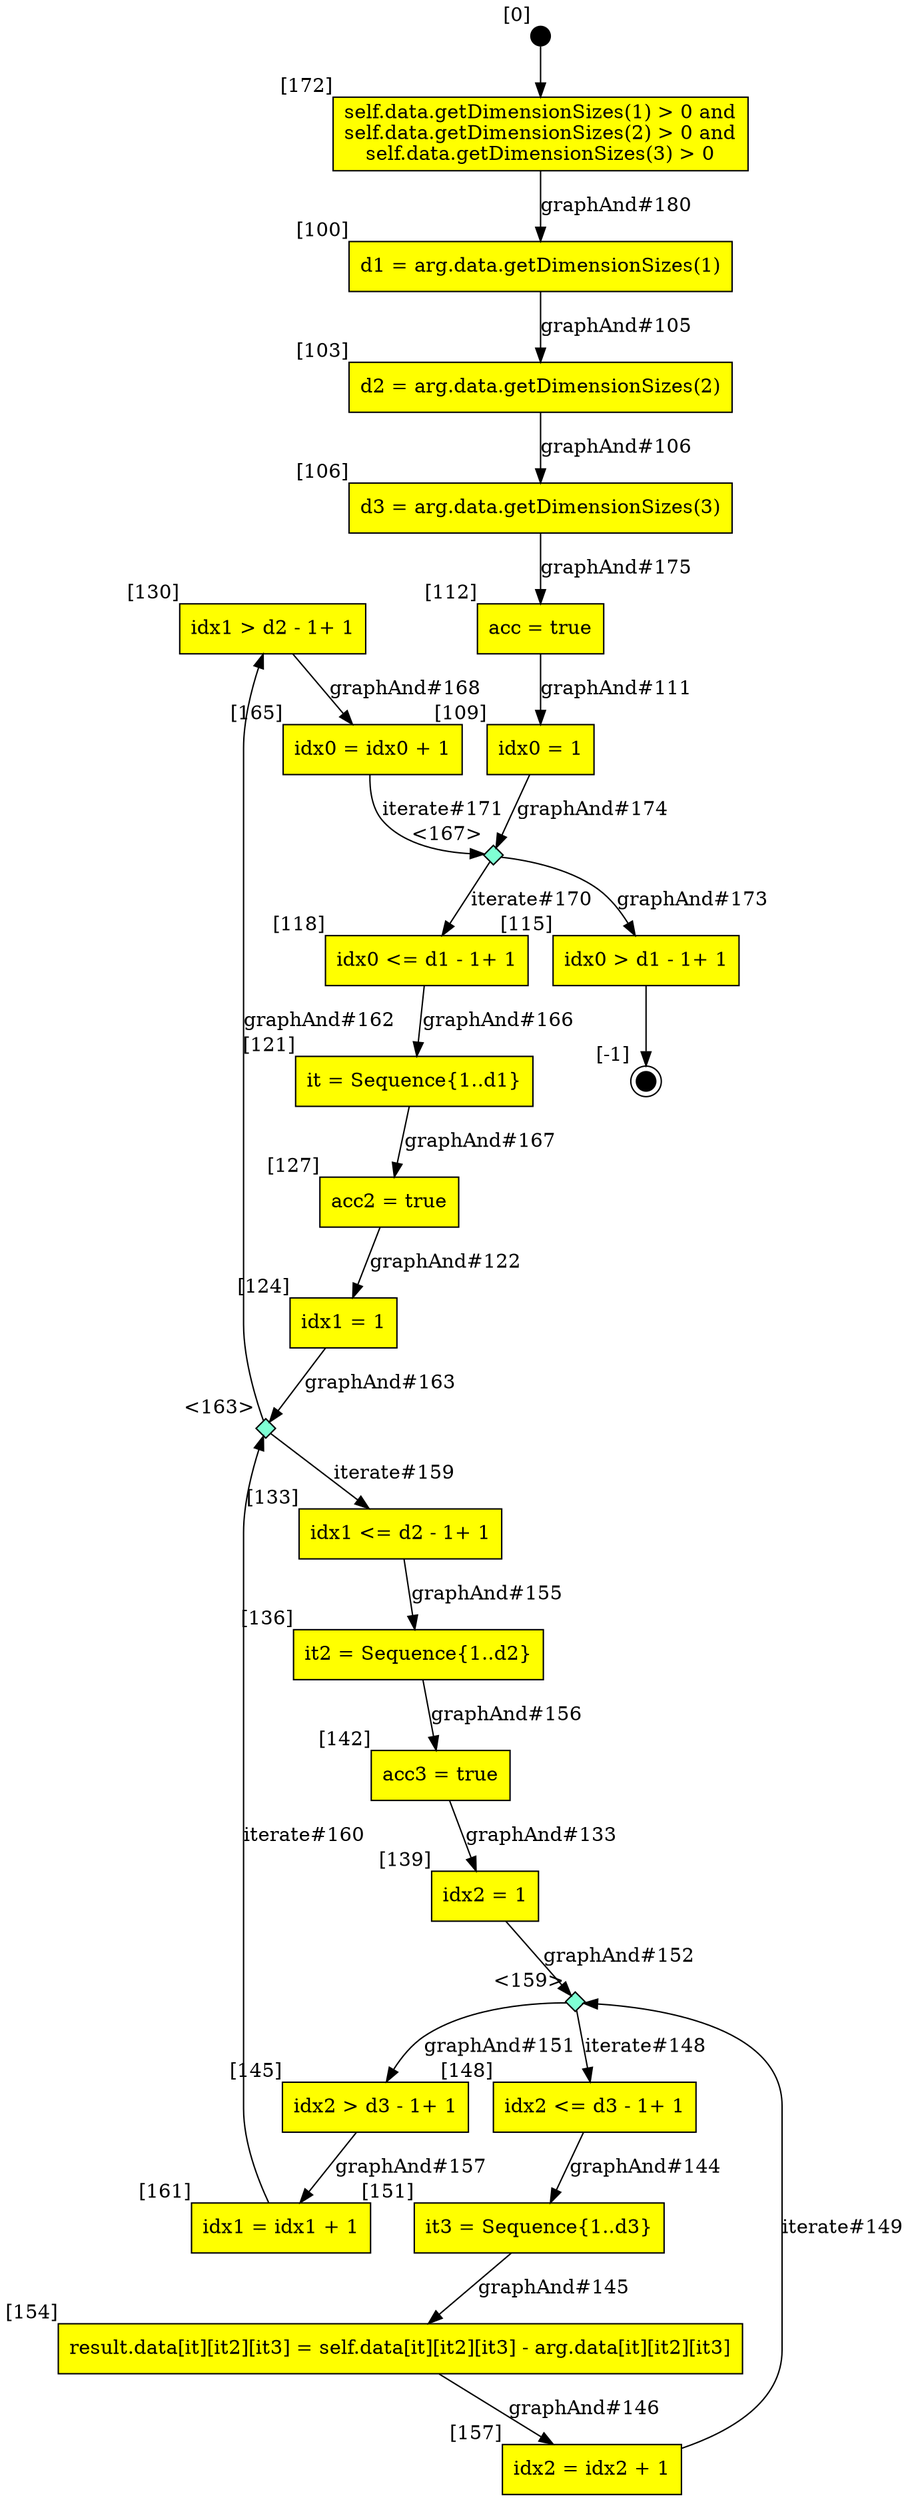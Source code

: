 digraph CLG {
  130 [shape="box", label="idx1 > d2 - 1+ 1", style=filled, fillcolor=yellow, xlabel="[130]"];
  133 [shape="box", label="idx1 <= d2 - 1+ 1", style=filled, fillcolor=yellow, xlabel="[133]"];
  136 [shape="box", label="it2 = Sequence{1..d2}", style=filled, fillcolor=yellow, xlabel="[136]"];
  139 [shape="box", label="idx2 = 1", style=filled, fillcolor=yellow, xlabel="[139]"];
  142 [shape="box", label="acc3 = true", style=filled, fillcolor=yellow, xlabel="[142]"];
  145 [shape="box", label="idx2 > d3 - 1+ 1", style=filled, fillcolor=yellow, xlabel="[145]"];
  148 [shape="box", label="idx2 <= d3 - 1+ 1", style=filled, fillcolor=yellow, xlabel="[148]"];
  151 [shape="box", label="it3 = Sequence{1..d3}", style=filled, fillcolor=yellow, xlabel="[151]"];
  154 [shape="box", label="result.data[it][it2][it3] = self.data[it][it2][it3] - arg.data[it][it2][it3]", style=filled, fillcolor=yellow, xlabel="[154]"];
  157 [shape="box", label="idx2 = idx2 + 1", style=filled, fillcolor=yellow, xlabel="[157]"];
  159 [shape="diamond", label="", xlabel="<159>", style=filled, fillcolor=aquamarine, fixedsize=true, width=.2, height=.2];
  161 [shape="box", label="idx1 = idx1 + 1", style=filled, fillcolor=yellow, xlabel="[161]"];
  163 [shape="diamond", label="", xlabel="<163>", style=filled, fillcolor=aquamarine, fixedsize=true, width=.2, height=.2];
  100 [shape="box", label="d1 = arg.data.getDimensionSizes(1)", style=filled, fillcolor=yellow, xlabel="[100]"];
  165 [shape="box", label="idx0 = idx0 + 1", style=filled, fillcolor=yellow, xlabel="[165]"];
  103 [shape="box", label="d2 = arg.data.getDimensionSizes(2)", style=filled, fillcolor=yellow, xlabel="[103]"];
  167 [shape="diamond", label="", xlabel="<167>", style=filled, fillcolor=aquamarine, fixedsize=true, width=.2, height=.2];
  106 [shape="box", label="d3 = arg.data.getDimensionSizes(3)", style=filled, fillcolor=yellow, xlabel="[106]"];
  171 [style=filled, fillcolor=black, shape="circle", label="", fixedsize=true, width=.2, height=.2, xlabel="[0]"];
  172 [shape="box", label="self.data.getDimensionSizes(1) > 0 and
self.data.getDimensionSizes(2) > 0 and
self.data.getDimensionSizes(3) > 0
", style=filled, fillcolor=yellow, xlabel="[172]"];
  109 [shape="box", label="idx0 = 1", style=filled, fillcolor=yellow, xlabel="[109]"];
  112 [shape="box", label="acc = true", style=filled, fillcolor=yellow, xlabel="[112]"];
  115 [shape="box", label="idx0 > d1 - 1+ 1", style=filled, fillcolor=yellow, xlabel="[115]"];
  116 [style=filled, fillcolor=black, shape="doublecircle", label="", fixedsize=true, width=.2, height=.2, xlabel="[-1]"];
  118 [shape="box", label="idx0 <= d1 - 1+ 1", style=filled, fillcolor=yellow, xlabel="[118]"];
  121 [shape="box", label="it = Sequence{1..d1}", style=filled, fillcolor=yellow, xlabel="[121]"];
  124 [shape="box", label="idx1 = 1", style=filled, fillcolor=yellow, xlabel="[124]"];
  127 [shape="box", label="acc2 = true", style=filled, fillcolor=yellow, xlabel="[127]"];
  142 -> 139[label="graphAnd#133"];
  148 -> 151[label="graphAnd#144"];
  151 -> 154[label="graphAnd#145"];
  154 -> 157[label="graphAnd#146"];
  159 -> 148[label="iterate#148"];
  157 -> 159[label="iterate#149"];
  159 -> 145[label="graphAnd#151"];
  139 -> 159[label="graphAnd#152"];
  133 -> 136[label="graphAnd#155"];
  136 -> 142[label="graphAnd#156"];
  145 -> 161[label="graphAnd#157"];
  163 -> 133[label="iterate#159"];
  161 -> 163[label="iterate#160"];
  163 -> 130[label="graphAnd#162"];
  124 -> 163[label="graphAnd#163"];
  118 -> 121[label="graphAnd#166"];
  121 -> 127[label="graphAnd#167"];
  130 -> 165[label="graphAnd#168"];
  100 -> 103[label="graphAnd#105"];
  103 -> 106[label="graphAnd#106"];
  167 -> 118[label="iterate#170"];
  165 -> 167[label="iterate#171"];
  167 -> 115[label="graphAnd#173"];
  109 -> 167[label="graphAnd#174"];
  106 -> 112[label="graphAnd#175"];
  112 -> 109[label="graphAnd#111"];
  115 -> 116;
  171 -> 172;
  172 -> 100[label="graphAnd#180"];
  127 -> 124[label="graphAnd#122"];
}
